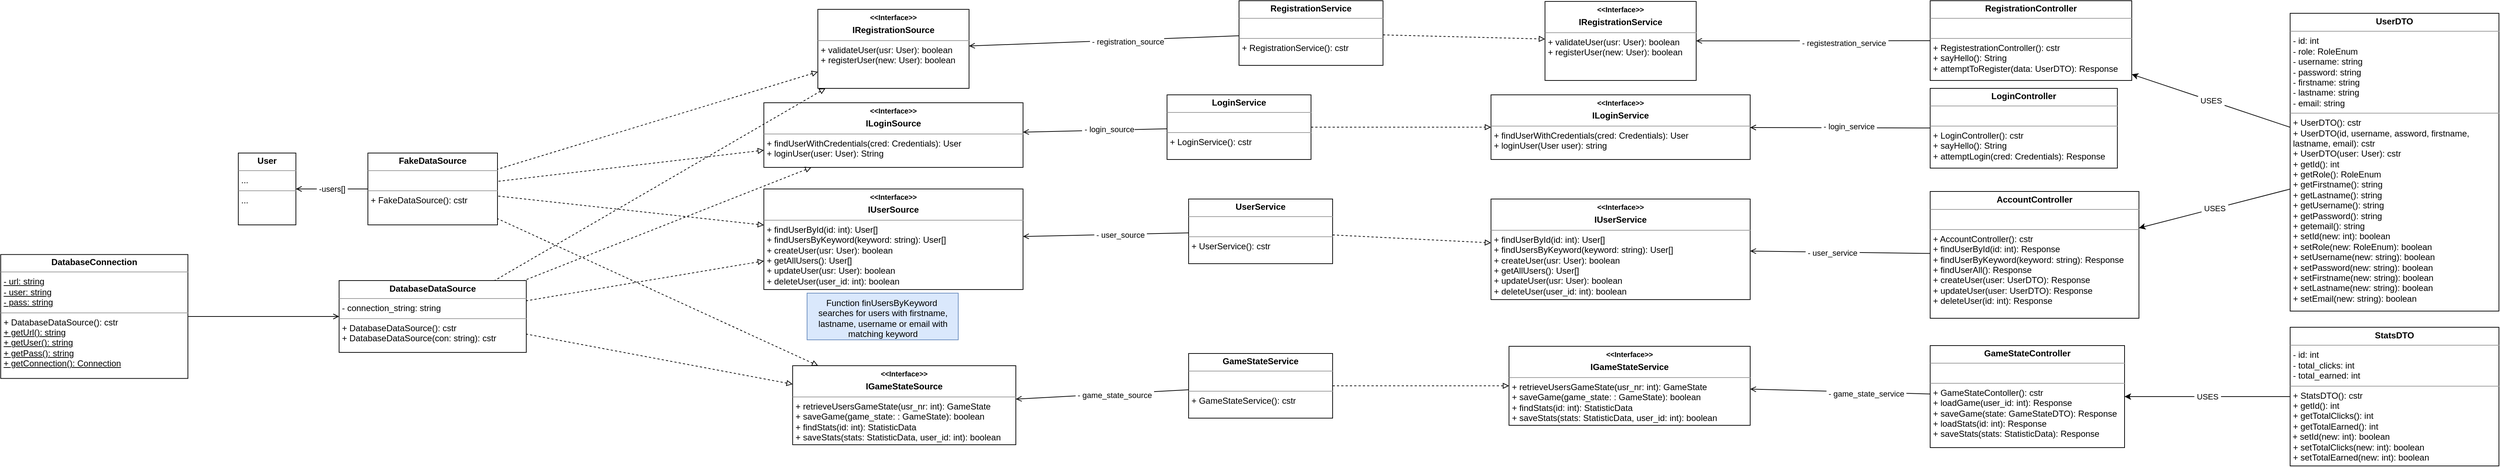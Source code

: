 <mxfile version="15.9.5" type="github">
  <diagram id="SLMzsR0E3EUHvdBKZ5yB" name="Page-1">
    <mxGraphModel dx="4024" dy="3661" grid="1" gridSize="10" guides="1" tooltips="1" connect="1" arrows="1" fold="1" page="1" pageScale="1" pageWidth="827" pageHeight="1169" math="0" shadow="0">
      <root>
        <mxCell id="0" />
        <mxCell id="1" parent="0" />
        <mxCell id="NOSZl9h-h4cG2daDXrsb-22" value="&lt;p style=&quot;margin: 0px ; margin-top: 4px ; text-align: center&quot;&gt;&lt;b&gt;User&lt;/b&gt;&lt;/p&gt;&lt;hr size=&quot;1&quot;&gt;&lt;p style=&quot;margin: 0px ; margin-left: 4px&quot;&gt;...&lt;/p&gt;&lt;hr size=&quot;1&quot;&gt;&lt;p style=&quot;margin: 0px ; margin-left: 4px&quot;&gt;...&lt;/p&gt;" style="verticalAlign=top;align=left;overflow=fill;fontSize=12;fontFamily=Helvetica;html=1;spacingLeft=0;spacingRight=0;spacing=2;rounded=0;" parent="1" vertex="1">
          <mxGeometry x="-700" y="-990" width="80" height="100" as="geometry" />
        </mxCell>
        <mxCell id="NOSZl9h-h4cG2daDXrsb-28" value="&lt;p style=&quot;margin: 0px ; margin-top: 4px ; text-align: center&quot;&gt;&lt;b&gt;&lt;font style=&quot;font-size: 10px&quot;&gt;&amp;lt;&amp;lt;Interface&amp;gt;&amp;gt;&lt;/font&gt;&lt;/b&gt;&lt;/p&gt;&lt;p style=&quot;margin: 0px ; margin-top: 4px ; text-align: center&quot;&gt;&lt;b&gt;IRegistrationSource&lt;/b&gt;&lt;/p&gt;&lt;hr size=&quot;1&quot;&gt;&lt;p style=&quot;margin: 0px ; margin-left: 4px&quot;&gt;&lt;span&gt;+ validateUser(usr: User): boolean&lt;/span&gt;&lt;/p&gt;&lt;p style=&quot;margin: 0px ; margin-left: 4px&quot;&gt;&lt;span&gt;+ registerUser(new: User): boolean&lt;/span&gt;&lt;/p&gt;" style="verticalAlign=top;align=left;overflow=fill;fontSize=12;fontFamily=Helvetica;html=1;spacingLeft=0;spacingRight=0;spacing=2;rounded=0;" parent="1" vertex="1">
          <mxGeometry x="105" y="-1190" width="210" height="110" as="geometry" />
        </mxCell>
        <mxCell id="NOSZl9h-h4cG2daDXrsb-29" value="&lt;p style=&quot;margin: 0px ; margin-top: 4px ; text-align: center&quot;&gt;&lt;b&gt;&lt;font style=&quot;font-size: 10px&quot;&gt;&amp;lt;&amp;lt;Interface&amp;gt;&amp;gt;&lt;/font&gt;&lt;/b&gt;&lt;/p&gt;&lt;p style=&quot;margin: 0px ; margin-top: 4px ; text-align: center&quot;&gt;&lt;b&gt;ILoginSource&lt;/b&gt;&lt;/p&gt;&lt;hr size=&quot;1&quot;&gt;&lt;p style=&quot;margin: 0px ; margin-left: 4px&quot;&gt;&lt;span&gt;+ findUserWithCredentials(cred: Credentials): User&lt;/span&gt;&lt;/p&gt;&lt;p style=&quot;margin: 0px ; margin-left: 4px&quot;&gt;&lt;span&gt;+ loginUser(user: User): String&lt;br&gt;&lt;/span&gt;&lt;/p&gt;" style="verticalAlign=top;align=left;overflow=fill;fontSize=12;fontFamily=Helvetica;html=1;spacingLeft=0;spacingRight=0;spacing=2;rounded=0;" parent="1" vertex="1">
          <mxGeometry x="30" y="-1060" width="360" height="90" as="geometry" />
        </mxCell>
        <mxCell id="NOSZl9h-h4cG2daDXrsb-30" value="&lt;p style=&quot;margin: 0px ; margin-top: 4px ; text-align: center&quot;&gt;&lt;b&gt;FakeDataSource&lt;/b&gt;&lt;/p&gt;&lt;hr size=&quot;1&quot;&gt;&lt;p style=&quot;margin: 0px ; margin-left: 4px&quot;&gt;&lt;br&gt;&lt;/p&gt;&lt;hr size=&quot;1&quot;&gt;&lt;p style=&quot;margin: 0px ; margin-left: 4px&quot;&gt;+ FakeDataSource(): cstr&lt;/p&gt;" style="verticalAlign=top;align=left;overflow=fill;fontSize=12;fontFamily=Helvetica;html=1;spacingLeft=0;spacingRight=0;spacing=2;rounded=0;" parent="1" vertex="1">
          <mxGeometry x="-520" y="-990" width="180" height="100" as="geometry" />
        </mxCell>
        <mxCell id="NOSZl9h-h4cG2daDXrsb-33" value="&lt;p style=&quot;margin: 0px ; margin-top: 4px ; text-align: center&quot;&gt;&lt;b&gt;DatabaseDataSource&lt;/b&gt;&lt;br&gt;&lt;/p&gt;&lt;hr size=&quot;1&quot;&gt;&lt;p style=&quot;margin: 0px ; margin-left: 4px&quot;&gt;- connection_string: string&lt;/p&gt;&lt;hr size=&quot;1&quot;&gt;&lt;p style=&quot;margin: 0px ; margin-left: 4px&quot;&gt;+ DatabaseDataSource(): cstr&lt;/p&gt;&lt;p style=&quot;margin: 0px ; margin-left: 4px&quot;&gt;+ DatabaseDataSource(con: string): cstr&lt;/p&gt;" style="verticalAlign=top;align=left;overflow=fill;fontSize=12;fontFamily=Helvetica;html=1;spacingLeft=0;spacingRight=0;spacing=2;rounded=0;" parent="1" vertex="1">
          <mxGeometry x="-560" y="-812.5" width="260" height="100" as="geometry" />
        </mxCell>
        <mxCell id="NOSZl9h-h4cG2daDXrsb-34" style="orthogonalLoop=1;jettySize=auto;html=1;endArrow=none;endFill=0;dashed=1;startArrow=block;startFill=0;rounded=0;" parent="1" source="NOSZl9h-h4cG2daDXrsb-29" target="NOSZl9h-h4cG2daDXrsb-33" edge="1">
          <mxGeometry relative="1" as="geometry">
            <mxPoint x="1850" y="-910" as="sourcePoint" />
            <mxPoint x="1790" y="-867.5" as="targetPoint" />
          </mxGeometry>
        </mxCell>
        <mxCell id="NOSZl9h-h4cG2daDXrsb-43" style="orthogonalLoop=1;jettySize=auto;html=1;endArrow=none;endFill=0;dashed=1;startArrow=block;startFill=0;rounded=0;" parent="1" source="NOSZl9h-h4cG2daDXrsb-28" target="NOSZl9h-h4cG2daDXrsb-33" edge="1">
          <mxGeometry relative="1" as="geometry">
            <mxPoint x="450" y="-990" as="sourcePoint" />
            <mxPoint x="520" y="-910" as="targetPoint" />
          </mxGeometry>
        </mxCell>
        <mxCell id="NOSZl9h-h4cG2daDXrsb-49" value="&lt;p style=&quot;margin: 0px ; margin-top: 4px ; text-align: center&quot;&gt;&lt;b&gt;&lt;font style=&quot;font-size: 10px&quot;&gt;&amp;lt;&amp;lt;Interface&amp;gt;&amp;gt;&lt;/font&gt;&lt;/b&gt;&lt;/p&gt;&lt;p style=&quot;margin: 0px ; margin-top: 4px ; text-align: center&quot;&gt;&lt;b&gt;IUserSource&lt;/b&gt;&lt;/p&gt;&lt;hr size=&quot;1&quot;&gt;&lt;p style=&quot;margin: 0px ; margin-left: 4px&quot;&gt;&lt;span&gt;+ findUserById(id: int): User[]&lt;/span&gt;&lt;br&gt;&lt;/p&gt;&lt;p style=&quot;margin: 0px ; margin-left: 4px&quot;&gt;&lt;span&gt;+ findUsersByKeyword(keyword: string): User[]&lt;/span&gt;&lt;/p&gt;&lt;p style=&quot;margin: 0px ; margin-left: 4px&quot;&gt;&lt;span&gt;+ createUser(usr: User): boolean&lt;/span&gt;&lt;/p&gt;&lt;p style=&quot;margin: 0px ; margin-left: 4px&quot;&gt;&lt;span&gt;+ getAllUsers(): User[]&lt;/span&gt;&lt;/p&gt;&lt;p style=&quot;margin: 0px ; margin-left: 4px&quot;&gt;&lt;span&gt;+ updateUser(usr: User): boolean&lt;/span&gt;&lt;/p&gt;&lt;p style=&quot;margin: 0px ; margin-left: 4px&quot;&gt;&lt;span&gt;+ deleteUser(user_id: int): boolean&lt;/span&gt;&lt;/p&gt;&lt;p style=&quot;margin: 0px ; margin-left: 4px&quot;&gt;&lt;span&gt;&lt;br&gt;&lt;/span&gt;&lt;/p&gt;&lt;p style=&quot;margin: 0px ; margin-left: 4px&quot;&gt;&lt;span&gt;&lt;br&gt;&lt;/span&gt;&lt;/p&gt;" style="verticalAlign=top;align=left;overflow=fill;fontSize=12;fontFamily=Helvetica;html=1;spacingLeft=0;spacingRight=0;spacing=2;rounded=0;" parent="1" vertex="1">
          <mxGeometry x="30" y="-940" width="360" height="140" as="geometry" />
        </mxCell>
        <mxCell id="NOSZl9h-h4cG2daDXrsb-50" value="&lt;p style=&quot;margin: 0px ; margin-top: 4px ; text-align: center&quot;&gt;&lt;b&gt;&lt;font style=&quot;font-size: 10px&quot;&gt;&amp;lt;&amp;lt;Interface&amp;gt;&amp;gt;&lt;/font&gt;&lt;/b&gt;&lt;/p&gt;&lt;p style=&quot;margin: 0px ; margin-top: 4px ; text-align: center&quot;&gt;&lt;b&gt;IGameStateSource&lt;/b&gt;&lt;/p&gt;&lt;hr size=&quot;1&quot;&gt;&lt;p style=&quot;margin: 0px ; margin-left: 4px&quot;&gt;&lt;span&gt;+ retrieveUsersGameState(usr_nr: int): GameState&lt;/span&gt;&lt;/p&gt;&lt;p style=&quot;margin: 0px ; margin-left: 4px&quot;&gt;&lt;span&gt;+ saveGame(game_state: : GameState): boolean&lt;/span&gt;&lt;/p&gt;&lt;p style=&quot;margin: 0px ; margin-left: 4px&quot;&gt;&lt;span&gt;+ findStats(id: int): StatisticData&lt;/span&gt;&lt;/p&gt;&lt;p style=&quot;margin: 0px ; margin-left: 4px&quot;&gt;&lt;span&gt;+ saveStats(stats: StatisticData, user_id: int): boolean&lt;/span&gt;&lt;/p&gt;" style="verticalAlign=top;align=left;overflow=fill;fontSize=12;fontFamily=Helvetica;html=1;spacingLeft=0;spacingRight=0;spacing=2;rounded=0;" parent="1" vertex="1">
          <mxGeometry x="70" y="-694" width="310" height="110" as="geometry" />
        </mxCell>
        <mxCell id="NOSZl9h-h4cG2daDXrsb-51" style="orthogonalLoop=1;jettySize=auto;html=1;endArrow=none;endFill=0;dashed=1;startArrow=block;startFill=0;rounded=0;" parent="1" source="NOSZl9h-h4cG2daDXrsb-49" target="NOSZl9h-h4cG2daDXrsb-33" edge="1">
          <mxGeometry relative="1" as="geometry">
            <mxPoint x="420" y="-990" as="sourcePoint" />
            <mxPoint x="500" y="-910" as="targetPoint" />
          </mxGeometry>
        </mxCell>
        <mxCell id="NOSZl9h-h4cG2daDXrsb-52" style="orthogonalLoop=1;jettySize=auto;html=1;endArrow=none;endFill=0;dashed=1;startArrow=block;startFill=0;strokeColor=default;rounded=0;" parent="1" source="NOSZl9h-h4cG2daDXrsb-50" target="NOSZl9h-h4cG2daDXrsb-33" edge="1">
          <mxGeometry relative="1" as="geometry">
            <mxPoint x="430" y="-980" as="sourcePoint" />
            <mxPoint x="510" y="-900" as="targetPoint" />
          </mxGeometry>
        </mxCell>
        <mxCell id="NOSZl9h-h4cG2daDXrsb-53" value="Function finUsersByKeyword&amp;nbsp;&lt;br&gt;searches for users with&amp;nbsp;firstname, &lt;br&gt;lastname, username or email with &lt;br&gt;matching keyword" style="html=1;verticalAlign=top;fillColor=#dae8fc;strokeColor=#6c8ebf;rounded=0;" parent="1" vertex="1">
          <mxGeometry x="90" y="-795" width="210" height="65" as="geometry" />
        </mxCell>
        <mxCell id="NOSZl9h-h4cG2daDXrsb-54" style="orthogonalLoop=1;jettySize=auto;html=1;endArrow=none;endFill=0;dashed=1;startArrow=block;startFill=0;rounded=0;" parent="1" source="NOSZl9h-h4cG2daDXrsb-28" target="NOSZl9h-h4cG2daDXrsb-30" edge="1">
          <mxGeometry relative="1" as="geometry">
            <mxPoint x="325" y="-1125" as="sourcePoint" />
            <mxPoint x="500" y="-935" as="targetPoint" />
          </mxGeometry>
        </mxCell>
        <mxCell id="NOSZl9h-h4cG2daDXrsb-55" style="orthogonalLoop=1;jettySize=auto;html=1;endArrow=none;endFill=0;dashed=1;startArrow=block;startFill=0;rounded=0;" parent="1" source="NOSZl9h-h4cG2daDXrsb-29" target="NOSZl9h-h4cG2daDXrsb-30" edge="1">
          <mxGeometry relative="1" as="geometry">
            <mxPoint x="100" y="-1090" as="sourcePoint" />
            <mxPoint x="-30" y="-965" as="targetPoint" />
          </mxGeometry>
        </mxCell>
        <mxCell id="NOSZl9h-h4cG2daDXrsb-56" style="orthogonalLoop=1;jettySize=auto;html=1;endArrow=none;endFill=0;dashed=1;startArrow=block;startFill=0;rounded=0;" parent="1" source="NOSZl9h-h4cG2daDXrsb-49" target="NOSZl9h-h4cG2daDXrsb-30" edge="1">
          <mxGeometry relative="1" as="geometry">
            <mxPoint x="40" y="-1005" as="sourcePoint" />
            <mxPoint x="-30" y="-940" as="targetPoint" />
          </mxGeometry>
        </mxCell>
        <mxCell id="NOSZl9h-h4cG2daDXrsb-57" style="orthogonalLoop=1;jettySize=auto;html=1;endArrow=none;endFill=0;dashed=1;startArrow=block;startFill=0;rounded=0;" parent="1" source="NOSZl9h-h4cG2daDXrsb-50" target="NOSZl9h-h4cG2daDXrsb-30" edge="1">
          <mxGeometry relative="1" as="geometry">
            <mxPoint x="50" y="-995" as="sourcePoint" />
            <mxPoint x="-20" y="-930" as="targetPoint" />
          </mxGeometry>
        </mxCell>
        <mxCell id="NOSZl9h-h4cG2daDXrsb-58" value="&amp;nbsp;-users[]&amp;nbsp;" style="orthogonalLoop=1;jettySize=auto;html=1;endArrow=open;endFill=0;rounded=0;" parent="1" source="NOSZl9h-h4cG2daDXrsb-30" target="NOSZl9h-h4cG2daDXrsb-22" edge="1">
          <mxGeometry relative="1" as="geometry">
            <mxPoint x="1230" y="-1095" as="sourcePoint" />
            <mxPoint x="1400" y="-1080" as="targetPoint" />
          </mxGeometry>
        </mxCell>
        <mxCell id="NOSZl9h-h4cG2daDXrsb-96" value="&lt;p style=&quot;margin: 0px ; margin-top: 4px ; text-align: center&quot;&gt;&lt;b&gt;&lt;font style=&quot;font-size: 10px&quot;&gt;&amp;lt;&amp;lt;Interface&amp;gt;&amp;gt;&lt;/font&gt;&lt;/b&gt;&lt;/p&gt;&lt;p style=&quot;margin: 0px ; margin-top: 4px ; text-align: center&quot;&gt;&lt;b&gt;IRegistrationService&lt;/b&gt;&lt;/p&gt;&lt;hr size=&quot;1&quot;&gt;&lt;p style=&quot;margin: 0px ; margin-left: 4px&quot;&gt;&lt;span&gt;+ validateUser(usr: User): boolean&lt;/span&gt;&lt;/p&gt;&lt;p style=&quot;margin: 0px ; margin-left: 4px&quot;&gt;&lt;span&gt;+ registerUser(new: User): boolean&lt;/span&gt;&lt;/p&gt;" style="verticalAlign=top;align=left;overflow=fill;fontSize=12;fontFamily=Helvetica;html=1;spacingLeft=0;spacingRight=0;spacing=2;rounded=0;" parent="1" vertex="1">
          <mxGeometry x="1115" y="-1201" width="210" height="110" as="geometry" />
        </mxCell>
        <mxCell id="NOSZl9h-h4cG2daDXrsb-97" value="&lt;p style=&quot;margin: 0px ; margin-top: 4px ; text-align: center&quot;&gt;&lt;b&gt;&lt;font style=&quot;font-size: 10px&quot;&gt;&amp;lt;&amp;lt;Interface&amp;gt;&amp;gt;&lt;/font&gt;&lt;/b&gt;&lt;/p&gt;&lt;p style=&quot;margin: 0px ; margin-top: 4px ; text-align: center&quot;&gt;&lt;b&gt;ILoginService&lt;/b&gt;&lt;/p&gt;&lt;hr size=&quot;1&quot;&gt;&lt;p style=&quot;margin: 0px ; margin-left: 4px&quot;&gt;&lt;span&gt;+ findUserWithCredentials(cred: Credentials): User&lt;/span&gt;&lt;/p&gt;&lt;p style=&quot;margin: 0px ; margin-left: 4px&quot;&gt;&lt;span&gt;+ loginUser(User user): string&lt;br&gt;&lt;/span&gt;&lt;/p&gt;" style="verticalAlign=top;align=left;overflow=fill;fontSize=12;fontFamily=Helvetica;html=1;spacingLeft=0;spacingRight=0;spacing=2;rounded=0;" parent="1" vertex="1">
          <mxGeometry x="1040" y="-1071" width="360" height="90" as="geometry" />
        </mxCell>
        <mxCell id="NOSZl9h-h4cG2daDXrsb-98" value="&lt;p style=&quot;margin: 0px ; margin-top: 4px ; text-align: center&quot;&gt;&lt;b&gt;&lt;font style=&quot;font-size: 10px&quot;&gt;&amp;lt;&amp;lt;Interface&amp;gt;&amp;gt;&lt;/font&gt;&lt;/b&gt;&lt;/p&gt;&lt;p style=&quot;margin: 0px ; margin-top: 4px ; text-align: center&quot;&gt;&lt;b&gt;IUserService&lt;/b&gt;&lt;/p&gt;&lt;hr size=&quot;1&quot;&gt;&lt;p style=&quot;margin: 0px ; margin-left: 4px&quot;&gt;&lt;span&gt;+ findUserById(id: int): User[]&lt;/span&gt;&lt;br&gt;&lt;/p&gt;&lt;p style=&quot;margin: 0px ; margin-left: 4px&quot;&gt;&lt;span&gt;+ findUsersByKeyword(keyword: string): User[]&lt;/span&gt;&lt;/p&gt;&lt;p style=&quot;margin: 0px ; margin-left: 4px&quot;&gt;&lt;span&gt;+ createUser(usr: User): boolean&lt;/span&gt;&lt;/p&gt;&lt;p style=&quot;margin: 0px ; margin-left: 4px&quot;&gt;&lt;span&gt;+ getAllUsers(): User[]&lt;/span&gt;&lt;/p&gt;&lt;p style=&quot;margin: 0px ; margin-left: 4px&quot;&gt;&lt;span&gt;+ updateUser(usr: User): boolean&lt;/span&gt;&lt;/p&gt;&lt;p style=&quot;margin: 0px ; margin-left: 4px&quot;&gt;&lt;span&gt;+ deleteUser(user_id: int): boolean&lt;/span&gt;&lt;/p&gt;&lt;p style=&quot;margin: 0px ; margin-left: 4px&quot;&gt;&lt;span&gt;&lt;br&gt;&lt;/span&gt;&lt;/p&gt;&lt;p style=&quot;margin: 0px ; margin-left: 4px&quot;&gt;&lt;span&gt;&lt;br&gt;&lt;/span&gt;&lt;/p&gt;" style="verticalAlign=top;align=left;overflow=fill;fontSize=12;fontFamily=Helvetica;html=1;spacingLeft=0;spacingRight=0;spacing=2;rounded=0;" parent="1" vertex="1">
          <mxGeometry x="1040" y="-926" width="360" height="140" as="geometry" />
        </mxCell>
        <mxCell id="NOSZl9h-h4cG2daDXrsb-99" value="&lt;p style=&quot;margin: 0px ; margin-top: 4px ; text-align: center&quot;&gt;&lt;b&gt;&lt;font style=&quot;font-size: 10px&quot;&gt;&amp;lt;&amp;lt;Interface&amp;gt;&amp;gt;&lt;/font&gt;&lt;/b&gt;&lt;/p&gt;&lt;p style=&quot;margin: 0px ; margin-top: 4px ; text-align: center&quot;&gt;&lt;b&gt;IGameStateService&lt;/b&gt;&lt;/p&gt;&lt;hr size=&quot;1&quot;&gt;&lt;p style=&quot;margin: 0px ; margin-left: 4px&quot;&gt;&lt;span&gt;+ retrieveUsersGameState(usr_nr: int): GameState&lt;/span&gt;&lt;/p&gt;&lt;p style=&quot;margin: 0px ; margin-left: 4px&quot;&gt;&lt;span&gt;+ saveGame(game_state: : GameState): boolean&lt;/span&gt;&lt;/p&gt;&lt;p style=&quot;margin: 0px 0px 0px 4px&quot;&gt;+ findStats(id: int): StatisticData&lt;/p&gt;&lt;p style=&quot;margin: 0px 0px 0px 4px&quot;&gt;+ saveStats(stats: StatisticData, user_id: int): boolean&lt;/p&gt;" style="verticalAlign=top;align=left;overflow=fill;fontSize=12;fontFamily=Helvetica;html=1;spacingLeft=0;spacingRight=0;spacing=2;rounded=0;" parent="1" vertex="1">
          <mxGeometry x="1065" y="-721" width="335" height="110" as="geometry" />
        </mxCell>
        <mxCell id="NOSZl9h-h4cG2daDXrsb-104" style="edgeStyle=none;orthogonalLoop=1;jettySize=auto;html=1;dashed=1;endArrow=block;endFill=0;" parent="1" target="NOSZl9h-h4cG2daDXrsb-100" edge="1">
          <mxGeometry relative="1" as="geometry">
            <mxPoint x="880" y="-1301.287" as="sourcePoint" />
          </mxGeometry>
        </mxCell>
        <mxCell id="NOSZl9h-h4cG2daDXrsb-113" style="edgeStyle=none;orthogonalLoop=1;jettySize=auto;html=1;endArrow=open;endFill=0;" parent="1" source="NOSZl9h-h4cG2daDXrsb-101" edge="1">
          <mxGeometry relative="1" as="geometry">
            <mxPoint x="390" y="-1290.833" as="targetPoint" />
          </mxGeometry>
        </mxCell>
        <mxCell id="NOSZl9h-h4cG2daDXrsb-128" value="&amp;nbsp;- asset_source&amp;nbsp;" style="edgeLabel;html=1;align=center;verticalAlign=middle;resizable=0;points=[];" parent="NOSZl9h-h4cG2daDXrsb-113" vertex="1" connectable="0">
          <mxGeometry x="0.276" y="-1" relative="1" as="geometry">
            <mxPoint x="-1" as="offset" />
          </mxGeometry>
        </mxCell>
        <mxCell id="NOSZl9h-h4cG2daDXrsb-103" style="edgeStyle=none;orthogonalLoop=1;jettySize=auto;html=1;endArrow=open;endFill=0;" parent="1" source="NOSZl9h-h4cG2daDXrsb-102" target="NOSZl9h-h4cG2daDXrsb-33" edge="1">
          <mxGeometry relative="1" as="geometry">
            <mxPoint x="-650" y="-760" as="targetPoint" />
          </mxGeometry>
        </mxCell>
        <mxCell id="NOSZl9h-h4cG2daDXrsb-102" value="&lt;p style=&quot;margin: 0px ; margin-top: 4px ; text-align: center&quot;&gt;&lt;b&gt;DatabaseConnection&lt;/b&gt;&lt;br&gt;&lt;/p&gt;&lt;hr size=&quot;1&quot;&gt;&lt;p style=&quot;margin: 0px ; margin-left: 4px&quot;&gt;&lt;u&gt;- url: string&lt;/u&gt;&lt;/p&gt;&lt;p style=&quot;margin: 0px ; margin-left: 4px&quot;&gt;&lt;u&gt;- user: string&lt;/u&gt;&lt;/p&gt;&lt;p style=&quot;margin: 0px ; margin-left: 4px&quot;&gt;&lt;u&gt;- pass: string&lt;/u&gt;&lt;/p&gt;&lt;hr size=&quot;1&quot;&gt;&lt;p style=&quot;margin: 0px ; margin-left: 4px&quot;&gt;+ DatabaseDataSource(): cstr&lt;/p&gt;&lt;p style=&quot;margin: 0px ; margin-left: 4px&quot;&gt;&lt;u&gt;+ getUrl(): string&lt;br&gt;&lt;/u&gt;&lt;/p&gt;&lt;p style=&quot;margin: 0px ; margin-left: 4px&quot;&gt;&lt;u&gt;+ getUser(): string&lt;/u&gt;&lt;/p&gt;&lt;p style=&quot;margin: 0px ; margin-left: 4px&quot;&gt;&lt;u&gt;+ getPass(): string&lt;/u&gt;&lt;/p&gt;&lt;p style=&quot;margin: 0px ; margin-left: 4px&quot;&gt;&lt;u&gt;+ getConnection(): Connection&lt;/u&gt;&lt;/p&gt;" style="verticalAlign=top;align=left;overflow=fill;fontSize=12;fontFamily=Helvetica;html=1;spacingLeft=0;spacingRight=0;spacing=2;rounded=0;" parent="1" vertex="1">
          <mxGeometry x="-1030" y="-848.75" width="260" height="172.5" as="geometry" />
        </mxCell>
        <mxCell id="NOSZl9h-h4cG2daDXrsb-110" style="edgeStyle=none;orthogonalLoop=1;jettySize=auto;html=1;dashed=1;endArrow=block;endFill=0;" parent="1" source="NOSZl9h-h4cG2daDXrsb-105" target="NOSZl9h-h4cG2daDXrsb-96" edge="1">
          <mxGeometry relative="1" as="geometry" />
        </mxCell>
        <mxCell id="NOSZl9h-h4cG2daDXrsb-114" style="edgeStyle=none;orthogonalLoop=1;jettySize=auto;html=1;endArrow=open;endFill=0;" parent="1" source="NOSZl9h-h4cG2daDXrsb-105" target="NOSZl9h-h4cG2daDXrsb-28" edge="1">
          <mxGeometry relative="1" as="geometry" />
        </mxCell>
        <mxCell id="NOSZl9h-h4cG2daDXrsb-129" value="&amp;nbsp;- registration_source" style="edgeLabel;html=1;align=center;verticalAlign=middle;resizable=0;points=[];" parent="NOSZl9h-h4cG2daDXrsb-114" vertex="1" connectable="0">
          <mxGeometry x="-0.167" y="2" relative="1" as="geometry">
            <mxPoint as="offset" />
          </mxGeometry>
        </mxCell>
        <mxCell id="NOSZl9h-h4cG2daDXrsb-105" value="&lt;p style=&quot;margin: 0px ; margin-top: 4px ; text-align: center&quot;&gt;&lt;b&gt;RegistrationService&lt;/b&gt;&lt;/p&gt;&lt;hr size=&quot;1&quot;&gt;&lt;p style=&quot;margin: 0px ; margin-left: 4px&quot;&gt;&lt;br&gt;&lt;/p&gt;&lt;hr size=&quot;1&quot;&gt;&lt;p style=&quot;margin: 0px ; margin-left: 4px&quot;&gt;+ RegistrationService(): cstr&lt;/p&gt;" style="verticalAlign=top;align=left;overflow=fill;fontSize=12;fontFamily=Helvetica;html=1;spacingLeft=0;spacingRight=0;spacing=2;rounded=0;" parent="1" vertex="1">
          <mxGeometry x="690" y="-1202" width="200" height="90" as="geometry" />
        </mxCell>
        <mxCell id="NOSZl9h-h4cG2daDXrsb-109" style="edgeStyle=none;orthogonalLoop=1;jettySize=auto;html=1;dashed=1;endArrow=block;endFill=0;" parent="1" source="NOSZl9h-h4cG2daDXrsb-106" target="NOSZl9h-h4cG2daDXrsb-97" edge="1">
          <mxGeometry relative="1" as="geometry" />
        </mxCell>
        <mxCell id="NOSZl9h-h4cG2daDXrsb-115" style="edgeStyle=none;orthogonalLoop=1;jettySize=auto;html=1;endArrow=open;endFill=0;" parent="1" source="NOSZl9h-h4cG2daDXrsb-106" target="NOSZl9h-h4cG2daDXrsb-29" edge="1">
          <mxGeometry relative="1" as="geometry" />
        </mxCell>
        <mxCell id="NOSZl9h-h4cG2daDXrsb-130" value="&amp;nbsp;- login_source" style="edgeLabel;html=1;align=center;verticalAlign=middle;resizable=0;points=[];" parent="NOSZl9h-h4cG2daDXrsb-115" vertex="1" connectable="0">
          <mxGeometry x="-0.182" y="-1" relative="1" as="geometry">
            <mxPoint as="offset" />
          </mxGeometry>
        </mxCell>
        <mxCell id="NOSZl9h-h4cG2daDXrsb-106" value="&lt;p style=&quot;margin: 0px ; margin-top: 4px ; text-align: center&quot;&gt;&lt;b&gt;LoginService&lt;/b&gt;&lt;/p&gt;&lt;hr size=&quot;1&quot;&gt;&lt;p style=&quot;margin: 0px ; margin-left: 4px&quot;&gt;&lt;br&gt;&lt;/p&gt;&lt;hr size=&quot;1&quot;&gt;&lt;p style=&quot;margin: 0px ; margin-left: 4px&quot;&gt;+ LoginService(): cstr&lt;/p&gt;" style="verticalAlign=top;align=left;overflow=fill;fontSize=12;fontFamily=Helvetica;html=1;spacingLeft=0;spacingRight=0;spacing=2;rounded=0;" parent="1" vertex="1">
          <mxGeometry x="590" y="-1071" width="200" height="90" as="geometry" />
        </mxCell>
        <mxCell id="NOSZl9h-h4cG2daDXrsb-111" style="edgeStyle=none;orthogonalLoop=1;jettySize=auto;html=1;dashed=1;endArrow=block;endFill=0;" parent="1" source="NOSZl9h-h4cG2daDXrsb-107" target="NOSZl9h-h4cG2daDXrsb-98" edge="1">
          <mxGeometry relative="1" as="geometry" />
        </mxCell>
        <mxCell id="NOSZl9h-h4cG2daDXrsb-116" style="edgeStyle=none;orthogonalLoop=1;jettySize=auto;html=1;endArrow=open;endFill=0;" parent="1" source="NOSZl9h-h4cG2daDXrsb-107" target="NOSZl9h-h4cG2daDXrsb-49" edge="1">
          <mxGeometry relative="1" as="geometry" />
        </mxCell>
        <mxCell id="NOSZl9h-h4cG2daDXrsb-131" value="&amp;nbsp;- user_source&amp;nbsp;" style="edgeLabel;html=1;align=center;verticalAlign=middle;resizable=0;points=[];" parent="NOSZl9h-h4cG2daDXrsb-116" vertex="1" connectable="0">
          <mxGeometry x="-0.168" y="1" relative="1" as="geometry">
            <mxPoint as="offset" />
          </mxGeometry>
        </mxCell>
        <mxCell id="NOSZl9h-h4cG2daDXrsb-107" value="&lt;p style=&quot;margin: 0px ; margin-top: 4px ; text-align: center&quot;&gt;&lt;b&gt;UserService&lt;/b&gt;&lt;/p&gt;&lt;hr size=&quot;1&quot;&gt;&lt;p style=&quot;margin: 0px ; margin-left: 4px&quot;&gt;&lt;br&gt;&lt;/p&gt;&lt;hr size=&quot;1&quot;&gt;&lt;p style=&quot;margin: 0px ; margin-left: 4px&quot;&gt;+ UserService(): cstr&lt;/p&gt;" style="verticalAlign=top;align=left;overflow=fill;fontSize=12;fontFamily=Helvetica;html=1;spacingLeft=0;spacingRight=0;spacing=2;rounded=0;" parent="1" vertex="1">
          <mxGeometry x="620" y="-926" width="200" height="90" as="geometry" />
        </mxCell>
        <mxCell id="NOSZl9h-h4cG2daDXrsb-112" style="edgeStyle=none;orthogonalLoop=1;jettySize=auto;html=1;dashed=1;endArrow=block;endFill=0;" parent="1" source="NOSZl9h-h4cG2daDXrsb-108" target="NOSZl9h-h4cG2daDXrsb-99" edge="1">
          <mxGeometry relative="1" as="geometry" />
        </mxCell>
        <mxCell id="NOSZl9h-h4cG2daDXrsb-117" style="edgeStyle=none;orthogonalLoop=1;jettySize=auto;html=1;endArrow=open;endFill=0;" parent="1" source="NOSZl9h-h4cG2daDXrsb-108" target="NOSZl9h-h4cG2daDXrsb-50" edge="1">
          <mxGeometry relative="1" as="geometry" />
        </mxCell>
        <mxCell id="NOSZl9h-h4cG2daDXrsb-132" value="&amp;nbsp;- game_state_source&amp;nbsp;" style="edgeLabel;html=1;align=center;verticalAlign=middle;resizable=0;points=[];" parent="NOSZl9h-h4cG2daDXrsb-117" vertex="1" connectable="0">
          <mxGeometry x="-0.137" y="2" relative="1" as="geometry">
            <mxPoint as="offset" />
          </mxGeometry>
        </mxCell>
        <mxCell id="NOSZl9h-h4cG2daDXrsb-108" value="&lt;p style=&quot;margin: 0px ; margin-top: 4px ; text-align: center&quot;&gt;&lt;b&gt;GameStateService&lt;/b&gt;&lt;/p&gt;&lt;hr size=&quot;1&quot;&gt;&lt;p style=&quot;margin: 0px ; margin-left: 4px&quot;&gt;&lt;br&gt;&lt;/p&gt;&lt;hr size=&quot;1&quot;&gt;&lt;p style=&quot;margin: 0px ; margin-left: 4px&quot;&gt;+ GameStateService(): cstr&lt;/p&gt;" style="verticalAlign=top;align=left;overflow=fill;fontSize=12;fontFamily=Helvetica;html=1;spacingLeft=0;spacingRight=0;spacing=2;rounded=0;" parent="1" vertex="1">
          <mxGeometry x="620" y="-711" width="200" height="90" as="geometry" />
        </mxCell>
        <mxCell id="NOSZl9h-h4cG2daDXrsb-125" style="edgeStyle=none;orthogonalLoop=1;jettySize=auto;html=1;endArrow=open;endFill=0;" parent="1" source="NOSZl9h-h4cG2daDXrsb-118" target="NOSZl9h-h4cG2daDXrsb-97" edge="1">
          <mxGeometry relative="1" as="geometry" />
        </mxCell>
        <mxCell id="NOSZl9h-h4cG2daDXrsb-135" value="&amp;nbsp;- login_service&amp;nbsp;" style="edgeLabel;html=1;align=center;verticalAlign=middle;resizable=0;points=[];" parent="NOSZl9h-h4cG2daDXrsb-125" vertex="1" connectable="0">
          <mxGeometry x="-0.094" y="-2" relative="1" as="geometry">
            <mxPoint as="offset" />
          </mxGeometry>
        </mxCell>
        <mxCell id="NOSZl9h-h4cG2daDXrsb-118" value="&lt;p style=&quot;margin: 0px ; margin-top: 4px ; text-align: center&quot;&gt;&lt;b&gt;LoginController&lt;/b&gt;&lt;/p&gt;&lt;hr size=&quot;1&quot;&gt;&lt;p style=&quot;margin: 0px ; margin-left: 4px&quot;&gt;&lt;br&gt;&lt;/p&gt;&lt;hr size=&quot;1&quot;&gt;&lt;p style=&quot;margin: 0px ; margin-left: 4px&quot;&gt;+ LoginController(): cstr&lt;/p&gt;&lt;p style=&quot;margin: 0px ; margin-left: 4px&quot;&gt;+ sayHello(): String&lt;/p&gt;&lt;p style=&quot;margin: 0px ; margin-left: 4px&quot;&gt;+ attemptLogin(cred: Credentials): Response&lt;/p&gt;" style="verticalAlign=top;align=left;overflow=fill;fontSize=12;fontFamily=Helvetica;html=1;spacingLeft=0;spacingRight=0;spacing=2;rounded=0;" parent="1" vertex="1">
          <mxGeometry x="1650" y="-1080" width="260" height="111" as="geometry" />
        </mxCell>
        <mxCell id="NOSZl9h-h4cG2daDXrsb-126" style="edgeStyle=none;orthogonalLoop=1;jettySize=auto;html=1;endArrow=open;endFill=0;" parent="1" source="NOSZl9h-h4cG2daDXrsb-119" target="NOSZl9h-h4cG2daDXrsb-98" edge="1">
          <mxGeometry relative="1" as="geometry" />
        </mxCell>
        <mxCell id="NOSZl9h-h4cG2daDXrsb-136" value="&amp;nbsp;- user_service&amp;nbsp;" style="edgeLabel;html=1;align=center;verticalAlign=middle;resizable=0;points=[];" parent="NOSZl9h-h4cG2daDXrsb-126" vertex="1" connectable="0">
          <mxGeometry x="0.088" y="1" relative="1" as="geometry">
            <mxPoint as="offset" />
          </mxGeometry>
        </mxCell>
        <mxCell id="NOSZl9h-h4cG2daDXrsb-119" value="&lt;p style=&quot;margin: 0px ; margin-top: 4px ; text-align: center&quot;&gt;&lt;b&gt;AccountController&lt;/b&gt;&lt;/p&gt;&lt;hr size=&quot;1&quot;&gt;&lt;p style=&quot;margin: 0px ; margin-left: 4px&quot;&gt;&lt;br&gt;&lt;/p&gt;&lt;hr size=&quot;1&quot;&gt;&lt;p style=&quot;margin: 0px ; margin-left: 4px&quot;&gt;+ AccountController(): cstr&lt;/p&gt;&lt;p style=&quot;margin: 0px ; margin-left: 4px&quot;&gt;+ findUserById(id: int): Response&lt;/p&gt;&lt;p style=&quot;margin: 0px ; margin-left: 4px&quot;&gt;+ findUserByKeyword(keyword: string): Response&lt;/p&gt;&lt;p style=&quot;margin: 0px ; margin-left: 4px&quot;&gt;+ findUserAll(): Response&lt;/p&gt;&lt;p style=&quot;margin: 0px ; margin-left: 4px&quot;&gt;+ createUser(user: UserDTO): Response&lt;/p&gt;&lt;p style=&quot;margin: 0px ; margin-left: 4px&quot;&gt;+ updateUser(user: UserDTO): Response&lt;/p&gt;&lt;p style=&quot;margin: 0px ; margin-left: 4px&quot;&gt;+ deleteUser(id: int): Response&lt;/p&gt;" style="verticalAlign=top;align=left;overflow=fill;fontSize=12;fontFamily=Helvetica;html=1;spacingLeft=0;spacingRight=0;spacing=2;rounded=0;" parent="1" vertex="1">
          <mxGeometry x="1650" y="-936.5" width="290" height="176.5" as="geometry" />
        </mxCell>
        <mxCell id="NOSZl9h-h4cG2daDXrsb-127" style="edgeStyle=none;orthogonalLoop=1;jettySize=auto;html=1;endArrow=open;endFill=0;" parent="1" source="NOSZl9h-h4cG2daDXrsb-120" target="NOSZl9h-h4cG2daDXrsb-99" edge="1">
          <mxGeometry relative="1" as="geometry" />
        </mxCell>
        <mxCell id="NOSZl9h-h4cG2daDXrsb-137" value="&amp;nbsp;- game_state_service&amp;nbsp;" style="edgeLabel;html=1;align=center;verticalAlign=middle;resizable=0;points=[];" parent="NOSZl9h-h4cG2daDXrsb-127" vertex="1" connectable="0">
          <mxGeometry x="-0.289" y="2" relative="1" as="geometry">
            <mxPoint as="offset" />
          </mxGeometry>
        </mxCell>
        <mxCell id="NOSZl9h-h4cG2daDXrsb-120" value="&lt;p style=&quot;margin: 0px ; margin-top: 4px ; text-align: center&quot;&gt;&lt;b&gt;GameStateController&lt;/b&gt;&lt;/p&gt;&lt;hr size=&quot;1&quot;&gt;&lt;p style=&quot;margin: 0px ; margin-left: 4px&quot;&gt;&lt;br&gt;&lt;/p&gt;&lt;hr size=&quot;1&quot;&gt;&lt;p style=&quot;margin: 0px ; margin-left: 4px&quot;&gt;+ GameStateContoller(): cstr&lt;/p&gt;&lt;p style=&quot;margin: 0px ; margin-left: 4px&quot;&gt;+ loadGame(user_id: int): Response&lt;/p&gt;&lt;p style=&quot;margin: 0px ; margin-left: 4px&quot;&gt;+ saveGame(state: GameStateDTO): Response&lt;/p&gt;&lt;p style=&quot;margin: 0px 0px 0px 4px&quot;&gt;+ loadStats(id: int): Response&lt;/p&gt;&lt;p style=&quot;margin: 0px 0px 0px 4px&quot;&gt;+ saveStats(stats: StatisticData): Response&lt;/p&gt;" style="verticalAlign=top;align=left;overflow=fill;fontSize=12;fontFamily=Helvetica;html=1;spacingLeft=0;spacingRight=0;spacing=2;rounded=0;" parent="1" vertex="1">
          <mxGeometry x="1650" y="-722" width="270" height="142" as="geometry" />
        </mxCell>
        <mxCell id="NOSZl9h-h4cG2daDXrsb-124" style="edgeStyle=none;orthogonalLoop=1;jettySize=auto;html=1;endArrow=open;endFill=0;" parent="1" source="NOSZl9h-h4cG2daDXrsb-121" target="NOSZl9h-h4cG2daDXrsb-96" edge="1">
          <mxGeometry relative="1" as="geometry" />
        </mxCell>
        <mxCell id="NOSZl9h-h4cG2daDXrsb-134" value="&amp;nbsp;- registestration_service&amp;nbsp;" style="edgeLabel;html=1;align=center;verticalAlign=middle;resizable=0;points=[];" parent="NOSZl9h-h4cG2daDXrsb-124" vertex="1" connectable="0">
          <mxGeometry x="-0.261" y="3" relative="1" as="geometry">
            <mxPoint as="offset" />
          </mxGeometry>
        </mxCell>
        <mxCell id="NOSZl9h-h4cG2daDXrsb-121" value="&lt;p style=&quot;margin: 0px ; margin-top: 4px ; text-align: center&quot;&gt;&lt;b&gt;RegistrationController&lt;/b&gt;&lt;/p&gt;&lt;hr size=&quot;1&quot;&gt;&lt;p style=&quot;margin: 0px ; margin-left: 4px&quot;&gt;&lt;br&gt;&lt;/p&gt;&lt;hr size=&quot;1&quot;&gt;&lt;p style=&quot;margin: 0px ; margin-left: 4px&quot;&gt;+ RegistestrationController(): cstr&lt;/p&gt;&lt;p style=&quot;margin: 0px ; margin-left: 4px&quot;&gt;+ sayHello(): String&lt;/p&gt;&lt;p style=&quot;margin: 0px ; margin-left: 4px&quot;&gt;+ attemptToRegister(data: UserDTO): Response&lt;/p&gt;" style="verticalAlign=top;align=left;overflow=fill;fontSize=12;fontFamily=Helvetica;html=1;spacingLeft=0;spacingRight=0;spacing=2;rounded=0;" parent="1" vertex="1">
          <mxGeometry x="1650" y="-1202" width="280" height="111" as="geometry" />
        </mxCell>
        <mxCell id="NOSZl9h-h4cG2daDXrsb-123" style="edgeStyle=none;orthogonalLoop=1;jettySize=auto;html=1;endArrow=open;endFill=0;" parent="1" source="NOSZl9h-h4cG2daDXrsb-122" edge="1">
          <mxGeometry relative="1" as="geometry">
            <mxPoint x="1400" y="-1301.553" as="targetPoint" />
          </mxGeometry>
        </mxCell>
        <mxCell id="NOSZl9h-h4cG2daDXrsb-133" value="&amp;nbsp;- asset_service" style="edgeLabel;html=1;align=center;verticalAlign=middle;resizable=0;points=[];" parent="NOSZl9h-h4cG2daDXrsb-123" vertex="1" connectable="0">
          <mxGeometry x="-0.235" y="-2" relative="1" as="geometry">
            <mxPoint as="offset" />
          </mxGeometry>
        </mxCell>
        <mxCell id="NOSZl9h-h4cG2daDXrsb-141" value="&amp;nbsp;USES&amp;nbsp;" style="edgeStyle=none;orthogonalLoop=1;jettySize=auto;html=1;endArrow=classic;endFill=1;" parent="1" source="NOSZl9h-h4cG2daDXrsb-138" target="NOSZl9h-h4cG2daDXrsb-119" edge="1">
          <mxGeometry relative="1" as="geometry" />
        </mxCell>
        <mxCell id="NOSZl9h-h4cG2daDXrsb-144" value="&amp;nbsp;USES&amp;nbsp;" style="edgeStyle=none;orthogonalLoop=1;jettySize=auto;html=1;endArrow=classic;endFill=1;" parent="1" source="NOSZl9h-h4cG2daDXrsb-138" target="NOSZl9h-h4cG2daDXrsb-121" edge="1">
          <mxGeometry relative="1" as="geometry" />
        </mxCell>
        <mxCell id="NOSZl9h-h4cG2daDXrsb-138" value="&lt;p style=&quot;margin: 0px ; margin-top: 4px ; text-align: center&quot;&gt;&lt;b&gt;UserDTO&lt;/b&gt;&lt;/p&gt;&lt;hr size=&quot;1&quot;&gt;&lt;p style=&quot;margin: 0px ; margin-left: 4px&quot;&gt;- id: int&lt;/p&gt;&lt;p style=&quot;margin: 0px ; margin-left: 4px&quot;&gt;- role: RoleEnum&lt;br&gt;&lt;/p&gt;&lt;p style=&quot;margin: 0px ; margin-left: 4px&quot;&gt;- username: string&lt;/p&gt;&lt;p style=&quot;margin: 0px ; margin-left: 4px&quot;&gt;- password: string&lt;/p&gt;&lt;p style=&quot;margin: 0px ; margin-left: 4px&quot;&gt;- firstname: string&lt;/p&gt;&lt;p style=&quot;margin: 0px ; margin-left: 4px&quot;&gt;- lastname: string&lt;/p&gt;&lt;p style=&quot;margin: 0px ; margin-left: 4px&quot;&gt;- email: string&lt;/p&gt;&lt;hr size=&quot;1&quot;&gt;&lt;p style=&quot;margin: 0px ; margin-left: 4px&quot;&gt;+ UserDTO(): cstr&lt;/p&gt;&lt;p style=&quot;margin: 0px ; margin-left: 4px&quot;&gt;+ UserDTO(id, username, assword, firstname, &lt;br&gt;&lt;/p&gt;&lt;p style=&quot;margin: 0px ; margin-left: 4px&quot;&gt;lastname, email): cstr&lt;br&gt;&lt;/p&gt;&lt;p style=&quot;margin: 0px ; margin-left: 4px&quot;&gt;+ UserDTO(user: User): cstr&lt;br&gt;&lt;/p&gt;&lt;p style=&quot;margin: 0px ; margin-left: 4px&quot;&gt;+ getId(): int&lt;/p&gt;&lt;p style=&quot;margin: 0px ; margin-left: 4px&quot;&gt;+ getRole(): RoleEnum&lt;br&gt;&lt;/p&gt;&lt;p style=&quot;margin: 0px 0px 0px 4px&quot;&gt;+ getFirstname(): string&lt;/p&gt;&lt;p style=&quot;margin: 0px 0px 0px 4px&quot;&gt;+ getLastname(): string&lt;/p&gt;&lt;p style=&quot;margin: 0px 0px 0px 4px&quot;&gt;+ getUsername(): string&lt;/p&gt;&lt;p style=&quot;margin: 0px 0px 0px 4px&quot;&gt;+ getPassword(): string&lt;/p&gt;&lt;p style=&quot;margin: 0px 0px 0px 4px&quot;&gt;+ getemail(): string&lt;/p&gt;&lt;p style=&quot;margin: 0px ; margin-left: 4px&quot;&gt;+ setId(new: int): boolean&lt;/p&gt;&lt;p style=&quot;margin: 0px ; margin-left: 4px&quot;&gt;+ setRole(new: RoleEnum): boolean&lt;br&gt;&lt;/p&gt;&lt;p style=&quot;margin: 0px 0px 0px 4px&quot;&gt;+ setUsername(new: string): boolean&lt;/p&gt;&lt;p style=&quot;margin: 0px 0px 0px 4px&quot;&gt;+ setPassword(new: string): boolean&lt;/p&gt;&lt;p style=&quot;margin: 0px 0px 0px 4px&quot;&gt;+ setFirstname(new: string): boolean&lt;/p&gt;&lt;p style=&quot;margin: 0px 0px 0px 4px&quot;&gt;+ setLastname(new: string): boolean&lt;/p&gt;&lt;p style=&quot;margin: 0px 0px 0px 4px&quot;&gt;+ setEmail(new: string): boolean&lt;/p&gt;" style="verticalAlign=top;align=left;overflow=fill;fontSize=12;fontFamily=Helvetica;html=1;spacingLeft=0;spacingRight=0;spacing=2;rounded=0;" parent="1" vertex="1">
          <mxGeometry x="2150" y="-1184.5" width="290" height="414.5" as="geometry" />
        </mxCell>
        <mxCell id="NOSZl9h-h4cG2daDXrsb-142" value="&amp;nbsp;USES&amp;nbsp;" style="edgeStyle=none;orthogonalLoop=1;jettySize=auto;html=1;endArrow=classic;endFill=1;" parent="1" source="NOSZl9h-h4cG2daDXrsb-140" target="NOSZl9h-h4cG2daDXrsb-120" edge="1">
          <mxGeometry relative="1" as="geometry" />
        </mxCell>
        <mxCell id="NOSZl9h-h4cG2daDXrsb-140" value="&lt;p style=&quot;margin: 0px ; margin-top: 4px ; text-align: center&quot;&gt;&lt;b&gt;StatsDTO&lt;/b&gt;&lt;/p&gt;&lt;hr size=&quot;1&quot;&gt;&lt;p style=&quot;margin: 0px ; margin-left: 4px&quot;&gt;- id: int&lt;/p&gt;&lt;p style=&quot;margin: 0px ; margin-left: 4px&quot;&gt;- total_clicks: int&lt;/p&gt;&lt;p style=&quot;margin: 0px ; margin-left: 4px&quot;&gt;- total_earned: int&lt;/p&gt;&lt;hr size=&quot;1&quot;&gt;&lt;p style=&quot;margin: 0px ; margin-left: 4px&quot;&gt;+ StatsDTO(): cstr&lt;/p&gt;&lt;p style=&quot;margin: 0px ; margin-left: 4px&quot;&gt;+ getId(): int&lt;/p&gt;&lt;p style=&quot;margin: 0px ; margin-left: 4px&quot;&gt;+ getTotalClicks(): int&lt;/p&gt;&lt;p style=&quot;margin: 0px ; margin-left: 4px&quot;&gt;+ getTotalEarned(): int&lt;/p&gt;&amp;nbsp;+ setId(new: int): boolean&lt;p style=&quot;margin: 0px ; margin-left: 4px&quot;&gt;+ setTotalClicks(new: int): boolean&lt;/p&gt;&lt;p style=&quot;margin: 0px ; margin-left: 4px&quot;&gt;+ setTotalEarned(new: int): boolean&lt;/p&gt;&lt;b style=&quot;text-align: center&quot;&gt;&lt;br&gt;&lt;/b&gt;" style="verticalAlign=top;align=left;overflow=fill;fontSize=12;fontFamily=Helvetica;html=1;spacingLeft=0;spacingRight=0;spacing=2;rounded=0;" parent="1" vertex="1">
          <mxGeometry x="2150" y="-747.5" width="290" height="193" as="geometry" />
        </mxCell>
      </root>
    </mxGraphModel>
  </diagram>
</mxfile>
